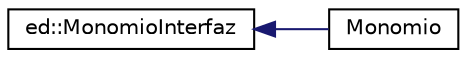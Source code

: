 digraph "Representación gráfica de la clase"
{
  edge [fontname="Helvetica",fontsize="10",labelfontname="Helvetica",labelfontsize="10"];
  node [fontname="Helvetica",fontsize="10",shape=record];
  rankdir="LR";
  Node1 [label="ed::MonomioInterfaz",height=0.2,width=0.4,color="black", fillcolor="white", style="filled",URL="$classed_1_1MonomioInterfaz.html"];
  Node1 -> Node2 [dir="back",color="midnightblue",fontsize="10",style="solid",fontname="Helvetica"];
  Node2 [label="Monomio",height=0.2,width=0.4,color="black", fillcolor="white", style="filled",URL="$classMonomio.html",tooltip="Definición de la plantilla de la clase Monomio. "];
}
